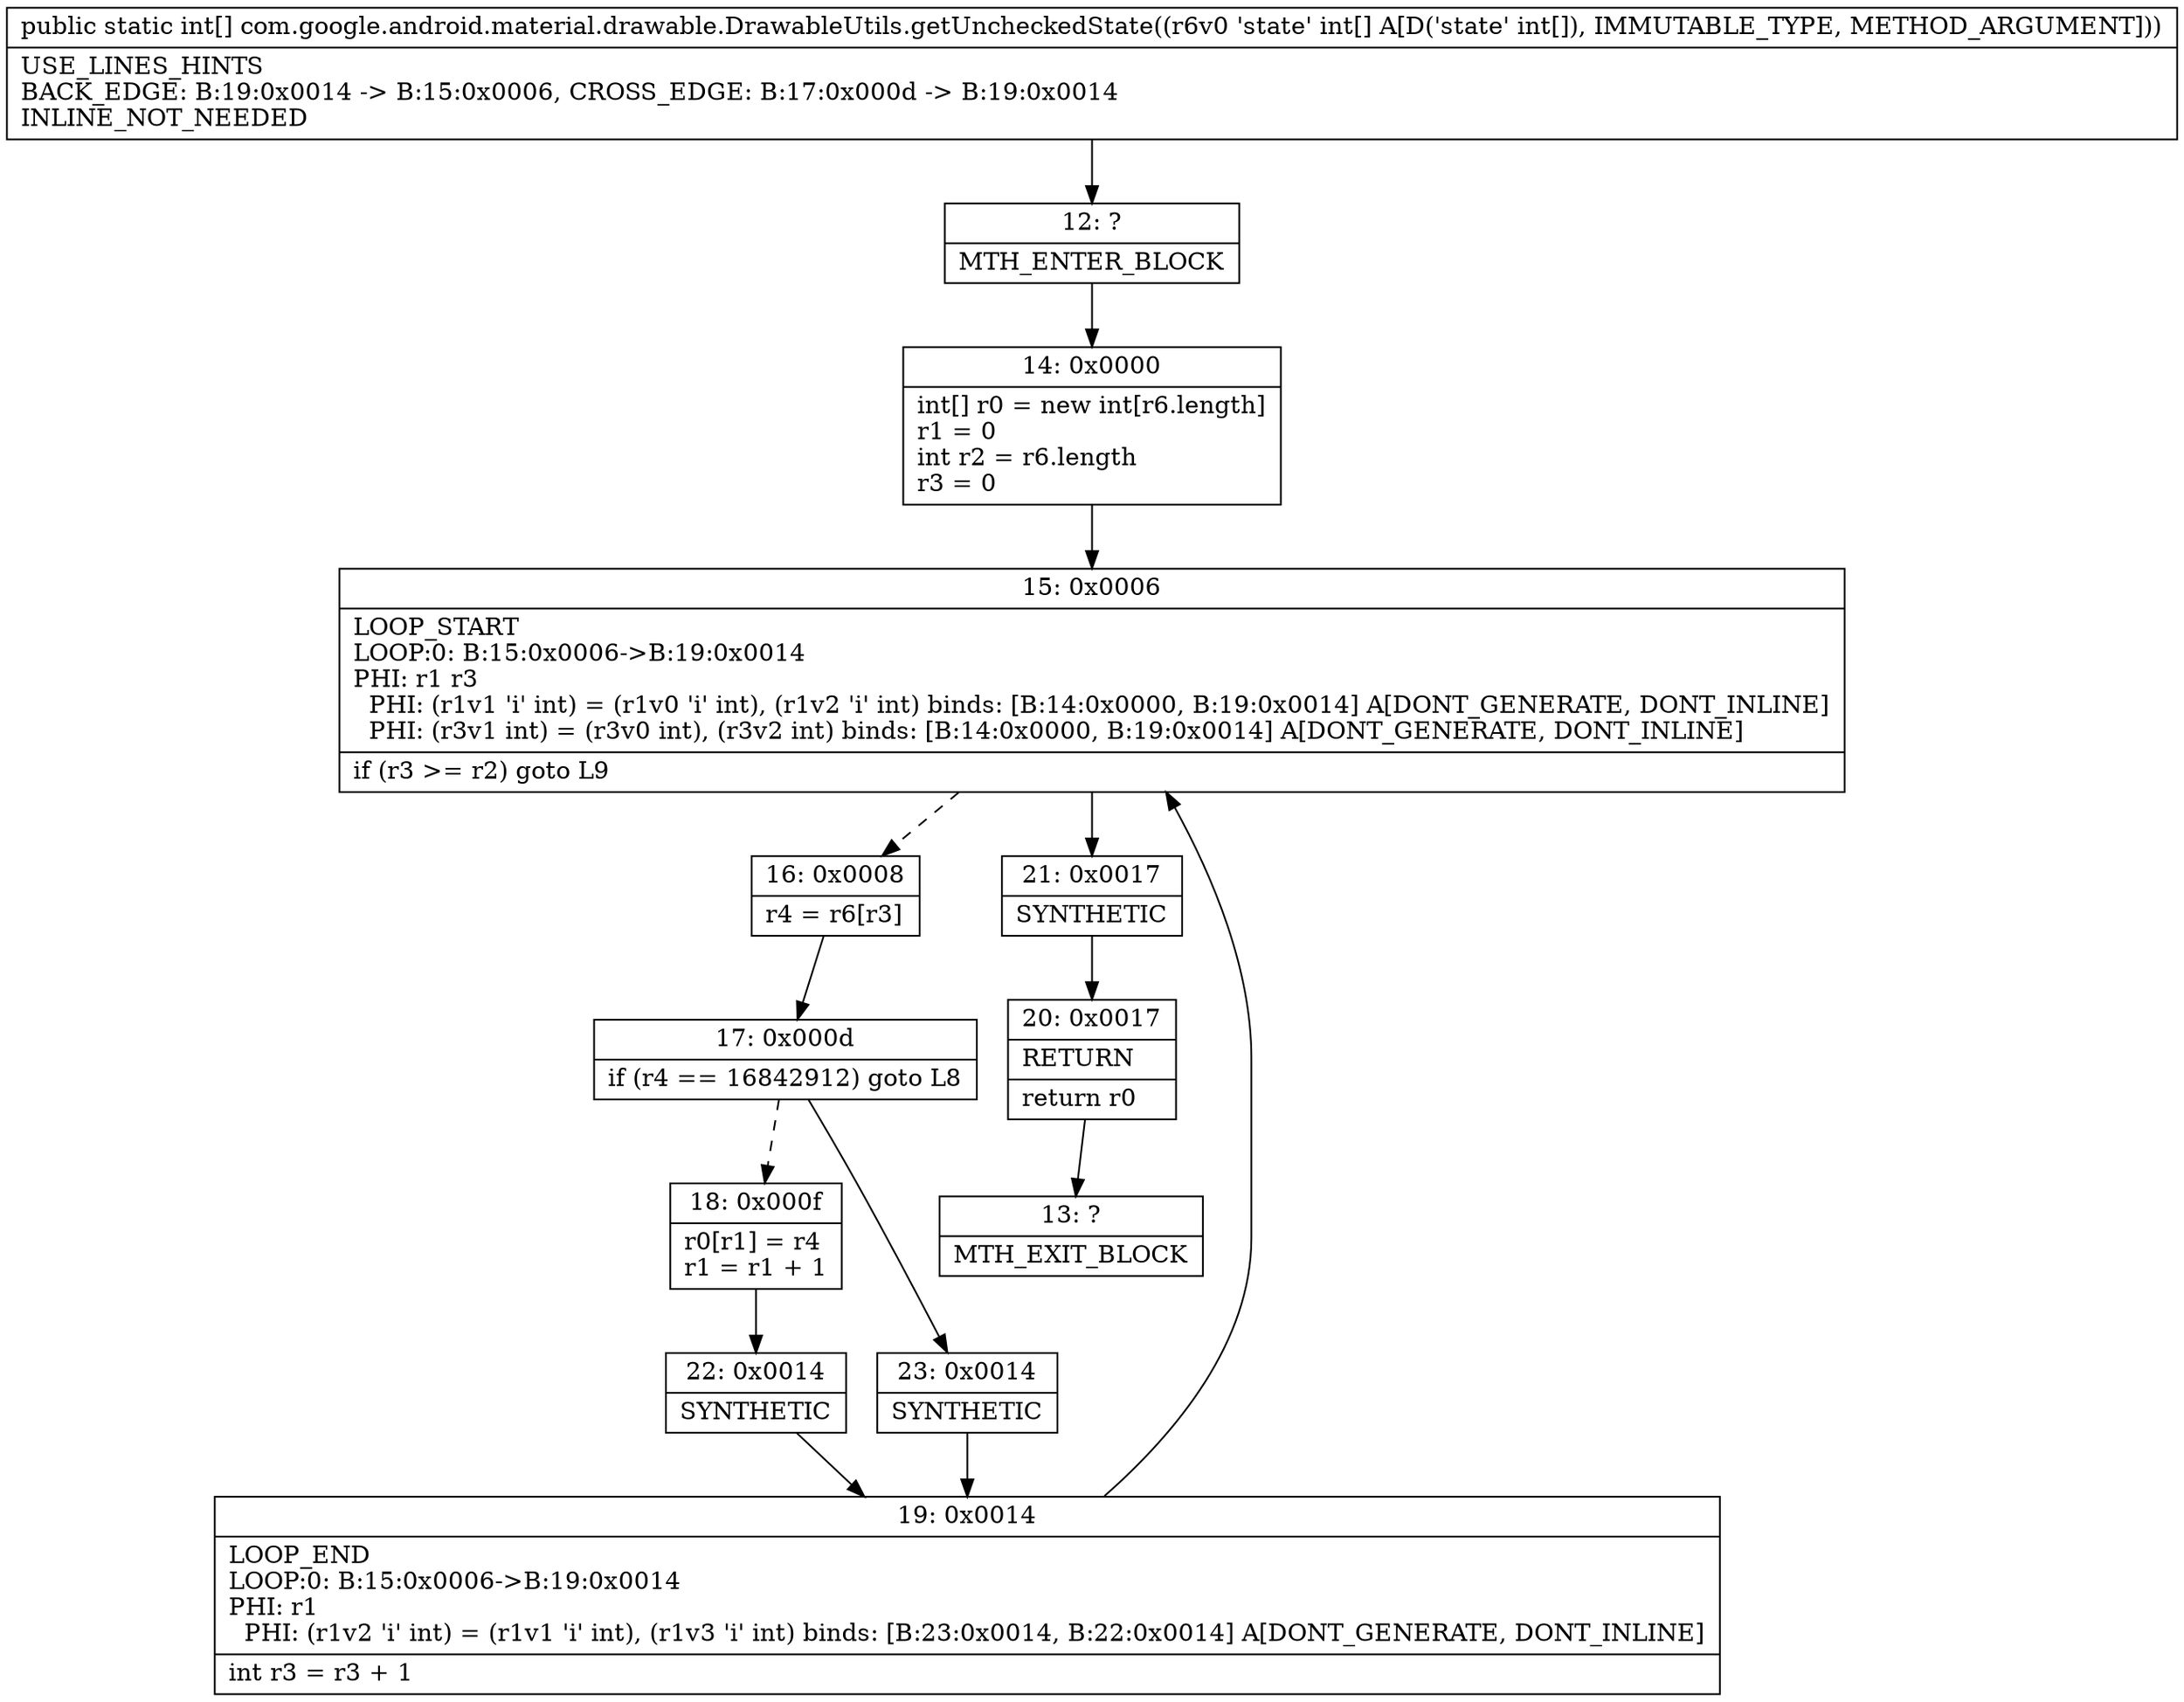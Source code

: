 digraph "CFG forcom.google.android.material.drawable.DrawableUtils.getUncheckedState([I)[I" {
Node_12 [shape=record,label="{12\:\ ?|MTH_ENTER_BLOCK\l}"];
Node_14 [shape=record,label="{14\:\ 0x0000|int[] r0 = new int[r6.length]\lr1 = 0\lint r2 = r6.length\lr3 = 0\l}"];
Node_15 [shape=record,label="{15\:\ 0x0006|LOOP_START\lLOOP:0: B:15:0x0006\-\>B:19:0x0014\lPHI: r1 r3 \l  PHI: (r1v1 'i' int) = (r1v0 'i' int), (r1v2 'i' int) binds: [B:14:0x0000, B:19:0x0014] A[DONT_GENERATE, DONT_INLINE]\l  PHI: (r3v1 int) = (r3v0 int), (r3v2 int) binds: [B:14:0x0000, B:19:0x0014] A[DONT_GENERATE, DONT_INLINE]\l|if (r3 \>= r2) goto L9\l}"];
Node_16 [shape=record,label="{16\:\ 0x0008|r4 = r6[r3]\l}"];
Node_17 [shape=record,label="{17\:\ 0x000d|if (r4 == 16842912) goto L8\l}"];
Node_18 [shape=record,label="{18\:\ 0x000f|r0[r1] = r4\lr1 = r1 + 1\l}"];
Node_22 [shape=record,label="{22\:\ 0x0014|SYNTHETIC\l}"];
Node_19 [shape=record,label="{19\:\ 0x0014|LOOP_END\lLOOP:0: B:15:0x0006\-\>B:19:0x0014\lPHI: r1 \l  PHI: (r1v2 'i' int) = (r1v1 'i' int), (r1v3 'i' int) binds: [B:23:0x0014, B:22:0x0014] A[DONT_GENERATE, DONT_INLINE]\l|int r3 = r3 + 1\l}"];
Node_23 [shape=record,label="{23\:\ 0x0014|SYNTHETIC\l}"];
Node_21 [shape=record,label="{21\:\ 0x0017|SYNTHETIC\l}"];
Node_20 [shape=record,label="{20\:\ 0x0017|RETURN\l|return r0\l}"];
Node_13 [shape=record,label="{13\:\ ?|MTH_EXIT_BLOCK\l}"];
MethodNode[shape=record,label="{public static int[] com.google.android.material.drawable.DrawableUtils.getUncheckedState((r6v0 'state' int[] A[D('state' int[]), IMMUTABLE_TYPE, METHOD_ARGUMENT]))  | USE_LINES_HINTS\lBACK_EDGE: B:19:0x0014 \-\> B:15:0x0006, CROSS_EDGE: B:17:0x000d \-\> B:19:0x0014\lINLINE_NOT_NEEDED\l}"];
MethodNode -> Node_12;Node_12 -> Node_14;
Node_14 -> Node_15;
Node_15 -> Node_16[style=dashed];
Node_15 -> Node_21;
Node_16 -> Node_17;
Node_17 -> Node_18[style=dashed];
Node_17 -> Node_23;
Node_18 -> Node_22;
Node_22 -> Node_19;
Node_19 -> Node_15;
Node_23 -> Node_19;
Node_21 -> Node_20;
Node_20 -> Node_13;
}

